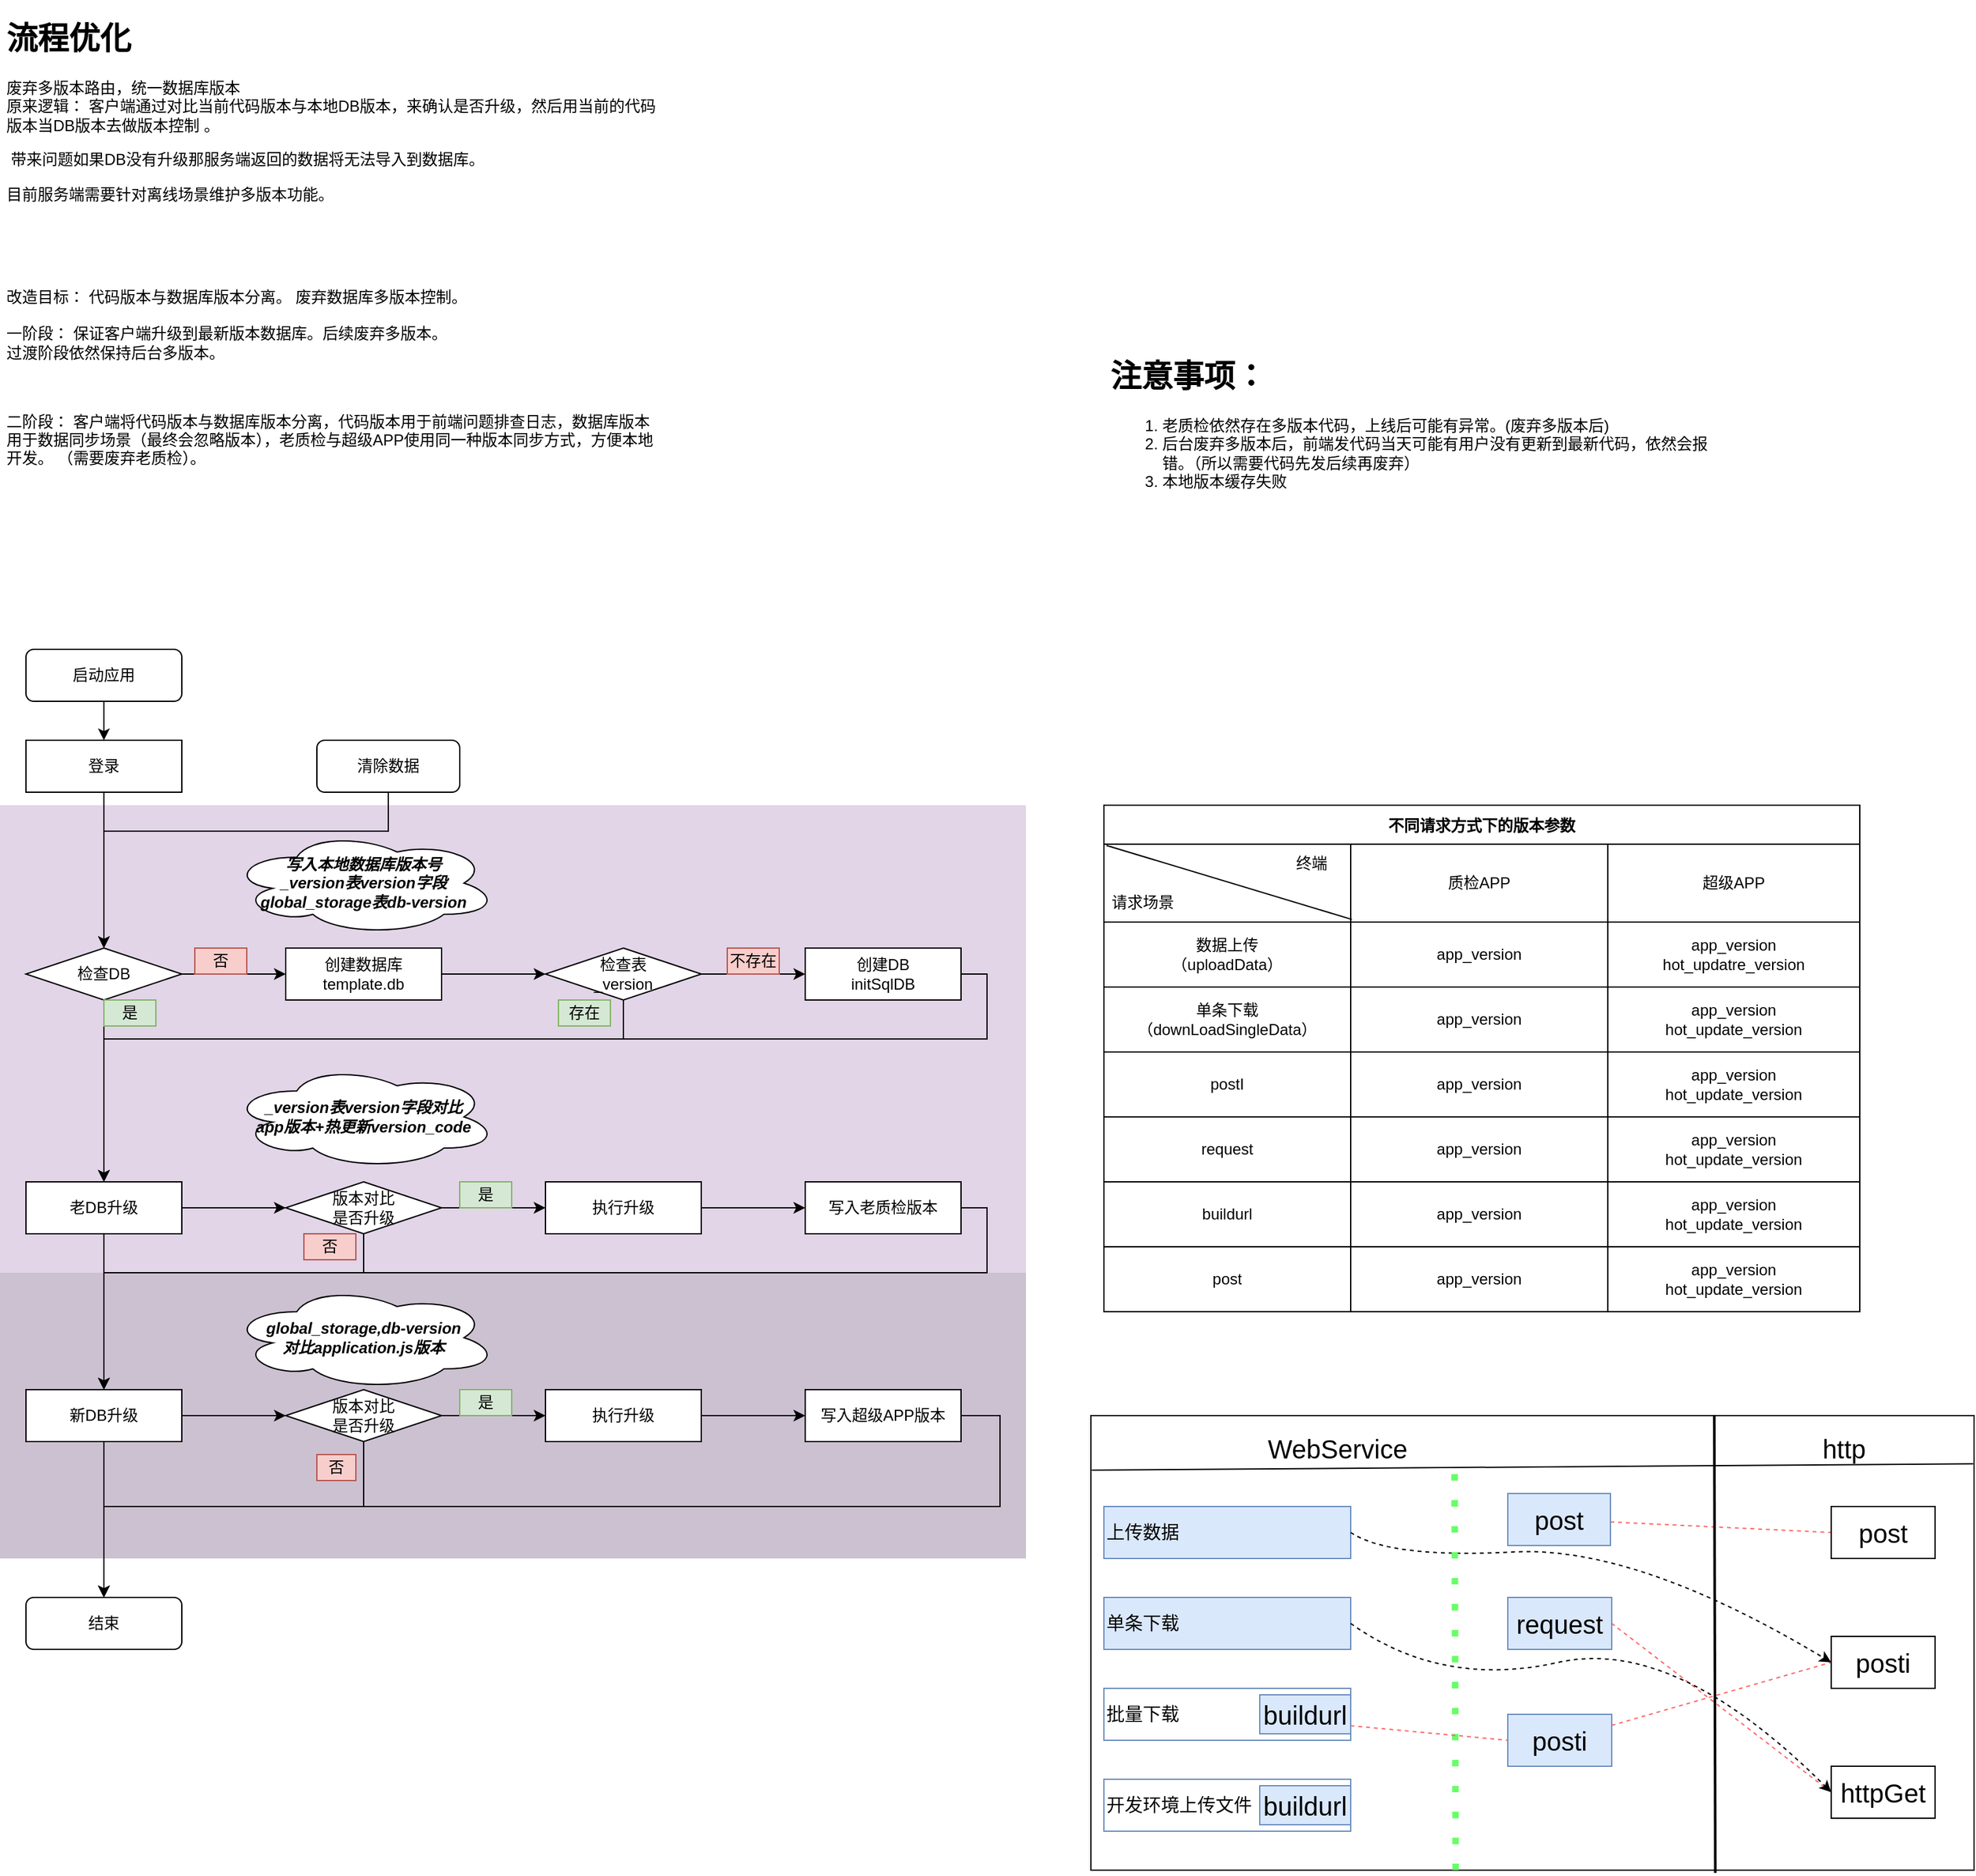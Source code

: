<mxfile version="15.8.3" type="github">
  <diagram id="UNxXxtYj0WsU9yzxmoFA" name="Page-1">
    <mxGraphModel dx="786" dy="1585" grid="1" gridSize="10" guides="1" tooltips="1" connect="1" arrows="1" fold="1" page="1" pageScale="1" pageWidth="827" pageHeight="1169" math="0" shadow="0">
      <root>
        <mxCell id="0" />
        <mxCell id="1" parent="0" />
        <mxCell id="R9xI7Zl-RxibI9JGirXU-83" value="批量下载" style="rounded=0;whiteSpace=wrap;html=1;labelBackgroundColor=none;fontSize=14;fillColor=none;strokeColor=#6c8ebf;align=left;" parent="1" vertex="1">
          <mxGeometry x="930" y="810" width="190" height="40" as="geometry" />
        </mxCell>
        <mxCell id="R9xI7Zl-RxibI9JGirXU-86" value="开发环境上传文件" style="rounded=0;whiteSpace=wrap;html=1;labelBackgroundColor=none;fontSize=14;fillColor=none;strokeColor=#6c8ebf;align=left;" parent="1" vertex="1">
          <mxGeometry x="930" y="880" width="190" height="40" as="geometry" />
        </mxCell>
        <mxCell id="R9xI7Zl-RxibI9JGirXU-73" value="" style="rounded=0;whiteSpace=wrap;html=1;labelBackgroundColor=none;fontSize=20;fontColor=#000000;fillColor=none;" parent="1" vertex="1">
          <mxGeometry x="920" y="600" width="680" height="350" as="geometry" />
        </mxCell>
        <mxCell id="PTkdsfFuJUA48d0vlGd0-5" value="" style="rounded=0;whiteSpace=wrap;html=1;fillColor=#CCC1D1;strokeColor=none;" parent="1" vertex="1">
          <mxGeometry x="80" y="130" width="790" height="580" as="geometry" />
        </mxCell>
        <mxCell id="PTkdsfFuJUA48d0vlGd0-4" value="" style="rounded=0;whiteSpace=wrap;html=1;fillColor=#e1d5e7;strokeColor=none;" parent="1" vertex="1">
          <mxGeometry x="80" y="130" width="790" height="360" as="geometry" />
        </mxCell>
        <mxCell id="O5nCJOj1cgYyCABjcvX4-1" value="&lt;h1&gt;注意事项：&lt;/h1&gt;&lt;p&gt;&lt;/p&gt;&lt;ol&gt;&lt;li&gt;老质检依然存在多版本代码，上线后可能有异常。(废弃多版本后)&lt;/li&gt;&lt;li&gt;后台废弃多版本后，前端发代码当天可能有用户没有更新到最新代码，依然会报错。（所以需要代码先发后续再废弃）&lt;/li&gt;&lt;li&gt;本地版本缓存失败&lt;/li&gt;&lt;/ol&gt;&lt;p&gt;&lt;/p&gt;" style="text;html=1;strokeColor=none;fillColor=none;spacing=5;spacingTop=-20;whiteSpace=wrap;overflow=hidden;rounded=0;" parent="1" vertex="1">
          <mxGeometry x="930" y="-220" width="470" height="130" as="geometry" />
        </mxCell>
        <mxCell id="O5nCJOj1cgYyCABjcvX4-4" value="&lt;h1&gt;流程优化&lt;/h1&gt;&lt;p&gt;废弃多版本路由，统一数据库版本&lt;br&gt;原来逻辑： 客户端通过对比当前代码版本与本地DB版本，来确认是否升级，然后用当前的代码版本当DB版本去做版本控制 。&lt;/p&gt;&lt;p&gt;&lt;span&gt;&amp;nbsp;带来问题如果DB没有升级那服务端返回的数据将无法导入到数据库。&lt;/span&gt;&lt;/p&gt;&lt;p&gt;目前服务端需要针对离线场景维护多版本功能。&lt;/p&gt;&lt;p&gt;&lt;br&gt;&lt;/p&gt;&lt;p&gt;&lt;br&gt;&lt;/p&gt;&lt;p&gt;改造目标： 代码版本与数据库版本分离。 废弃数据库多版本控制。&lt;br&gt;&lt;br&gt;一阶段： 保证客户端升级到最新版本数据库。后续废弃多版本。&lt;br&gt;过渡阶段依然保持后台多版本。&lt;/p&gt;&lt;p&gt;&lt;br&gt;&lt;/p&gt;&lt;p&gt;二阶段： 客户端将代码版本与数据库版本分离，代码版本用于前端问题排查日志，数据库版本用于数据同步场景（最终会忽略版本），老质检与超级APP使用同一种版本同步方式，方便本地开发。 （需要废弃老质检）。&lt;/p&gt;" style="text;html=1;strokeColor=none;fillColor=none;spacing=5;spacingTop=-20;whiteSpace=wrap;overflow=hidden;rounded=0;" parent="1" vertex="1">
          <mxGeometry x="80" y="-480" width="510" height="390" as="geometry" />
        </mxCell>
        <mxCell id="R9xI7Zl-RxibI9JGirXU-6" style="edgeStyle=orthogonalEdgeStyle;rounded=0;orthogonalLoop=1;jettySize=auto;html=1;" parent="1" source="R9xI7Zl-RxibI9JGirXU-4" edge="1">
          <mxGeometry relative="1" as="geometry">
            <mxPoint x="160" y="240" as="targetPoint" />
            <Array as="points">
              <mxPoint x="379" y="150" />
              <mxPoint x="160" y="150" />
            </Array>
          </mxGeometry>
        </mxCell>
        <mxCell id="R9xI7Zl-RxibI9JGirXU-4" value="清除数据" style="rounded=1;whiteSpace=wrap;html=1;" parent="1" vertex="1">
          <mxGeometry x="324" y="80" width="110" height="40" as="geometry" />
        </mxCell>
        <mxCell id="4kRyxC5ff8gaBBJxYLAR-50" value="结束" style="rounded=1;whiteSpace=wrap;html=1;align=center;" parent="1" vertex="1">
          <mxGeometry x="100" y="740" width="120" height="40" as="geometry" />
        </mxCell>
        <mxCell id="4kRyxC5ff8gaBBJxYLAR-4" value="&lt;font style=&quot;vertical-align: inherit&quot;&gt;&lt;font style=&quot;vertical-align: inherit&quot;&gt;启动应用&lt;/font&gt;&lt;/font&gt;" style="rounded=1;whiteSpace=wrap;html=1;" parent="1" vertex="1">
          <mxGeometry x="100" y="10" width="120" height="40" as="geometry" />
        </mxCell>
        <mxCell id="4kRyxC5ff8gaBBJxYLAR-5" value="&lt;font style=&quot;vertical-align: inherit&quot;&gt;&lt;font style=&quot;vertical-align: inherit&quot;&gt;登录&lt;/font&gt;&lt;/font&gt;" style="rounded=0;whiteSpace=wrap;html=1;" parent="1" vertex="1">
          <mxGeometry x="100" y="80" width="120" height="40" as="geometry" />
        </mxCell>
        <mxCell id="4kRyxC5ff8gaBBJxYLAR-8" style="edgeStyle=orthogonalEdgeStyle;rounded=0;orthogonalLoop=1;jettySize=auto;html=1;exitX=0.5;exitY=1;exitDx=0;exitDy=0;entryX=0.5;entryY=0;entryDx=0;entryDy=0;" parent="1" source="4kRyxC5ff8gaBBJxYLAR-4" target="4kRyxC5ff8gaBBJxYLAR-5" edge="1">
          <mxGeometry x="150" y="110" as="geometry" />
        </mxCell>
        <mxCell id="4kRyxC5ff8gaBBJxYLAR-6" value="&lt;font style=&quot;vertical-align: inherit&quot;&gt;&lt;font style=&quot;vertical-align: inherit&quot;&gt;检查DB&lt;/font&gt;&lt;/font&gt;" style="rhombus;whiteSpace=wrap;html=1;rounded=0;" parent="1" vertex="1">
          <mxGeometry x="100" y="240" width="120" height="40" as="geometry" />
        </mxCell>
        <mxCell id="4kRyxC5ff8gaBBJxYLAR-7" value="" style="edgeStyle=orthogonalEdgeStyle;rounded=0;orthogonalLoop=1;jettySize=auto;html=1;entryX=0.5;entryY=0;entryDx=0;entryDy=0;" parent="1" source="4kRyxC5ff8gaBBJxYLAR-5" target="4kRyxC5ff8gaBBJxYLAR-6" edge="1">
          <mxGeometry x="150" y="110" as="geometry">
            <mxPoint x="160" y="220" as="targetPoint" />
            <Array as="points">
              <mxPoint x="160" y="190" />
              <mxPoint x="160" y="190" />
            </Array>
          </mxGeometry>
        </mxCell>
        <mxCell id="4kRyxC5ff8gaBBJxYLAR-9" value="&lt;font style=&quot;vertical-align: inherit&quot;&gt;&lt;font style=&quot;vertical-align: inherit&quot;&gt;老DB升级&lt;/font&gt;&lt;/font&gt;" style="whiteSpace=wrap;html=1;rounded=0;" parent="1" vertex="1">
          <mxGeometry x="100" y="420" width="120" height="40" as="geometry" />
        </mxCell>
        <mxCell id="4kRyxC5ff8gaBBJxYLAR-10" value="" style="edgeStyle=orthogonalEdgeStyle;rounded=0;orthogonalLoop=1;jettySize=auto;html=1;" parent="1" source="4kRyxC5ff8gaBBJxYLAR-6" target="4kRyxC5ff8gaBBJxYLAR-9" edge="1">
          <mxGeometry x="150" y="110" as="geometry" />
        </mxCell>
        <mxCell id="R9xI7Zl-RxibI9JGirXU-7" style="edgeStyle=orthogonalEdgeStyle;rounded=0;orthogonalLoop=1;jettySize=auto;html=1;entryX=0.5;entryY=0;entryDx=0;entryDy=0;" parent="1" source="4kRyxC5ff8gaBBJxYLAR-11" target="4kRyxC5ff8gaBBJxYLAR-50" edge="1">
          <mxGeometry relative="1" as="geometry" />
        </mxCell>
        <mxCell id="4kRyxC5ff8gaBBJxYLAR-11" value="&lt;font style=&quot;vertical-align: inherit&quot;&gt;&lt;font style=&quot;vertical-align: inherit&quot;&gt;新DB升级&lt;/font&gt;&lt;/font&gt;" style="whiteSpace=wrap;html=1;rounded=0;" parent="1" vertex="1">
          <mxGeometry x="100" y="580" width="120" height="40" as="geometry" />
        </mxCell>
        <mxCell id="4kRyxC5ff8gaBBJxYLAR-12" value="" style="edgeStyle=orthogonalEdgeStyle;rounded=0;orthogonalLoop=1;jettySize=auto;html=1;" parent="1" source="4kRyxC5ff8gaBBJxYLAR-9" target="4kRyxC5ff8gaBBJxYLAR-11" edge="1">
          <mxGeometry x="150" y="110" as="geometry" />
        </mxCell>
        <mxCell id="4kRyxC5ff8gaBBJxYLAR-15" value="&lt;font style=&quot;vertical-align: inherit&quot;&gt;&lt;font style=&quot;vertical-align: inherit&quot;&gt;&lt;font style=&quot;vertical-align: inherit&quot;&gt;&lt;font style=&quot;vertical-align: inherit&quot;&gt;&lt;font style=&quot;vertical-align: inherit&quot;&gt;&lt;font style=&quot;vertical-align: inherit&quot;&gt;&lt;font style=&quot;vertical-align: inherit&quot;&gt;&lt;font style=&quot;vertical-align: inherit&quot;&gt;创建数据库&lt;/font&gt;&lt;/font&gt;&lt;/font&gt;&lt;/font&gt;&lt;/font&gt;&lt;/font&gt;&lt;br&gt;&lt;font style=&quot;vertical-align: inherit&quot;&gt;&lt;font style=&quot;vertical-align: inherit&quot;&gt;&lt;font style=&quot;vertical-align: inherit&quot;&gt;&lt;font style=&quot;vertical-align: inherit&quot;&gt;&lt;font style=&quot;vertical-align: inherit&quot;&gt;&lt;font style=&quot;vertical-align: inherit&quot;&gt;template.db&lt;/font&gt;&lt;/font&gt;&lt;/font&gt;&lt;/font&gt;&lt;/font&gt;&lt;/font&gt;&lt;br&gt;&lt;/font&gt;&lt;/font&gt;" style="whiteSpace=wrap;html=1;rounded=0;" parent="1" vertex="1">
          <mxGeometry x="300" y="240" width="120" height="40" as="geometry" />
        </mxCell>
        <mxCell id="4kRyxC5ff8gaBBJxYLAR-16" value="" style="edgeStyle=orthogonalEdgeStyle;rounded=0;orthogonalLoop=1;jettySize=auto;html=1;" parent="1" source="4kRyxC5ff8gaBBJxYLAR-6" target="4kRyxC5ff8gaBBJxYLAR-15" edge="1">
          <mxGeometry x="150" y="110" as="geometry" />
        </mxCell>
        <mxCell id="4kRyxC5ff8gaBBJxYLAR-45" style="edgeStyle=orthogonalEdgeStyle;rounded=0;orthogonalLoop=1;jettySize=auto;html=1;exitX=0.5;exitY=1;exitDx=0;exitDy=0;entryX=0.5;entryY=0;entryDx=0;entryDy=0;" parent="1" source="4kRyxC5ff8gaBBJxYLAR-17" target="4kRyxC5ff8gaBBJxYLAR-9" edge="1">
          <mxGeometry x="150" y="110" as="geometry">
            <mxPoint x="210" y="370" as="targetPoint" />
            <Array as="points">
              <mxPoint x="560" y="310" />
              <mxPoint x="160" y="310" />
            </Array>
          </mxGeometry>
        </mxCell>
        <mxCell id="4kRyxC5ff8gaBBJxYLAR-17" value="&lt;font style=&quot;vertical-align: inherit&quot;&gt;&lt;font style=&quot;vertical-align: inherit&quot;&gt;检查表&lt;br&gt;_version&lt;br&gt;&lt;/font&gt;&lt;/font&gt;" style="rhombus;whiteSpace=wrap;html=1;rounded=0;" parent="1" vertex="1">
          <mxGeometry x="500" y="240" width="120" height="40" as="geometry" />
        </mxCell>
        <mxCell id="4kRyxC5ff8gaBBJxYLAR-18" value="" style="edgeStyle=orthogonalEdgeStyle;rounded=0;orthogonalLoop=1;jettySize=auto;html=1;" parent="1" source="4kRyxC5ff8gaBBJxYLAR-15" target="4kRyxC5ff8gaBBJxYLAR-17" edge="1">
          <mxGeometry x="150" y="110" as="geometry" />
        </mxCell>
        <mxCell id="4kRyxC5ff8gaBBJxYLAR-46" style="edgeStyle=orthogonalEdgeStyle;rounded=0;orthogonalLoop=1;jettySize=auto;html=1;exitX=1;exitY=0.5;exitDx=0;exitDy=0;entryX=0.5;entryY=0;entryDx=0;entryDy=0;" parent="1" source="4kRyxC5ff8gaBBJxYLAR-19" target="4kRyxC5ff8gaBBJxYLAR-9" edge="1">
          <mxGeometry x="150" y="110" as="geometry">
            <mxPoint x="160" y="320" as="targetPoint" />
            <Array as="points">
              <mxPoint x="840" y="260" />
              <mxPoint x="840" y="310" />
              <mxPoint x="160" y="310" />
            </Array>
          </mxGeometry>
        </mxCell>
        <mxCell id="4kRyxC5ff8gaBBJxYLAR-19" value="&lt;font style=&quot;vertical-align: inherit&quot;&gt;&lt;font style=&quot;vertical-align: inherit&quot;&gt;&lt;font style=&quot;vertical-align: inherit&quot;&gt;&lt;font style=&quot;vertical-align: inherit&quot;&gt;创建DB &lt;/font&gt;&lt;/font&gt;&lt;br&gt;&lt;font style=&quot;vertical-align: inherit&quot;&gt;&lt;font style=&quot;vertical-align: inherit&quot;&gt;initSqlDB&lt;/font&gt;&lt;/font&gt;&lt;br&gt;&lt;/font&gt;&lt;/font&gt;" style="whiteSpace=wrap;html=1;rounded=0;" parent="1" vertex="1">
          <mxGeometry x="700" y="240" width="120" height="40" as="geometry" />
        </mxCell>
        <mxCell id="4kRyxC5ff8gaBBJxYLAR-20" value="" style="edgeStyle=orthogonalEdgeStyle;rounded=0;orthogonalLoop=1;jettySize=auto;html=1;" parent="1" source="4kRyxC5ff8gaBBJxYLAR-17" target="4kRyxC5ff8gaBBJxYLAR-19" edge="1">
          <mxGeometry x="150" y="110" as="geometry" />
        </mxCell>
        <mxCell id="4kRyxC5ff8gaBBJxYLAR-43" style="edgeStyle=orthogonalEdgeStyle;rounded=0;orthogonalLoop=1;jettySize=auto;html=1;exitX=0.5;exitY=1;exitDx=0;exitDy=0;entryX=0.5;entryY=0;entryDx=0;entryDy=0;" parent="1" source="4kRyxC5ff8gaBBJxYLAR-22" target="4kRyxC5ff8gaBBJxYLAR-11" edge="1">
          <mxGeometry x="150" y="110" as="geometry">
            <mxPoint x="160" y="500" as="targetPoint" />
            <Array as="points">
              <mxPoint x="360" y="490" />
              <mxPoint x="160" y="490" />
            </Array>
          </mxGeometry>
        </mxCell>
        <mxCell id="4kRyxC5ff8gaBBJxYLAR-22" value="&lt;font style=&quot;vertical-align: inherit&quot;&gt;&lt;font style=&quot;vertical-align: inherit&quot;&gt;版本对比&lt;br&gt;是否升级&lt;br&gt;&lt;/font&gt;&lt;/font&gt;" style="rhombus;whiteSpace=wrap;html=1;rounded=0;" parent="1" vertex="1">
          <mxGeometry x="300" y="420" width="120" height="40" as="geometry" />
        </mxCell>
        <mxCell id="4kRyxC5ff8gaBBJxYLAR-23" value="" style="edgeStyle=orthogonalEdgeStyle;rounded=0;orthogonalLoop=1;jettySize=auto;html=1;" parent="1" source="4kRyxC5ff8gaBBJxYLAR-9" target="4kRyxC5ff8gaBBJxYLAR-22" edge="1">
          <mxGeometry x="150" y="110" as="geometry" />
        </mxCell>
        <mxCell id="R9xI7Zl-RxibI9JGirXU-10" style="edgeStyle=orthogonalEdgeStyle;rounded=0;orthogonalLoop=1;jettySize=auto;html=1;entryX=0.5;entryY=0;entryDx=0;entryDy=0;" parent="1" source="4kRyxC5ff8gaBBJxYLAR-24" target="4kRyxC5ff8gaBBJxYLAR-50" edge="1">
          <mxGeometry relative="1" as="geometry">
            <mxPoint x="160" y="730" as="targetPoint" />
            <Array as="points">
              <mxPoint x="360" y="670" />
              <mxPoint x="160" y="670" />
            </Array>
          </mxGeometry>
        </mxCell>
        <mxCell id="4kRyxC5ff8gaBBJxYLAR-24" value="&lt;font style=&quot;vertical-align: inherit&quot;&gt;&lt;font style=&quot;vertical-align: inherit&quot;&gt;版本对比&lt;br&gt;是否升级&lt;br&gt;&lt;/font&gt;&lt;/font&gt;" style="rhombus;whiteSpace=wrap;html=1;rounded=0;" parent="1" vertex="1">
          <mxGeometry x="300" y="580" width="120" height="40" as="geometry" />
        </mxCell>
        <mxCell id="4kRyxC5ff8gaBBJxYLAR-25" style="edgeStyle=orthogonalEdgeStyle;rounded=0;orthogonalLoop=1;jettySize=auto;html=1;exitX=1;exitY=0.5;exitDx=0;exitDy=0;entryX=0;entryY=0.5;entryDx=0;entryDy=0;" parent="1" source="4kRyxC5ff8gaBBJxYLAR-11" target="4kRyxC5ff8gaBBJxYLAR-24" edge="1">
          <mxGeometry x="150" y="110" as="geometry" />
        </mxCell>
        <mxCell id="4kRyxC5ff8gaBBJxYLAR-26" value="&lt;font style=&quot;vertical-align: inherit&quot;&gt;&lt;font style=&quot;vertical-align: inherit&quot;&gt;否&lt;/font&gt;&lt;/font&gt;" style="text;html=1;strokeColor=#b85450;fillColor=#f8cecc;align=center;verticalAlign=middle;whiteSpace=wrap;rounded=0;" parent="1" vertex="1">
          <mxGeometry x="230" y="240" width="40" height="20" as="geometry" />
        </mxCell>
        <mxCell id="4kRyxC5ff8gaBBJxYLAR-27" value="&lt;font style=&quot;vertical-align: inherit&quot;&gt;&lt;font style=&quot;vertical-align: inherit&quot;&gt;是&lt;/font&gt;&lt;/font&gt;" style="text;html=1;strokeColor=#82b366;fillColor=#d5e8d4;align=center;verticalAlign=middle;whiteSpace=wrap;rounded=0;" parent="1" vertex="1">
          <mxGeometry x="160" y="280" width="40" height="20" as="geometry" />
        </mxCell>
        <mxCell id="4kRyxC5ff8gaBBJxYLAR-29" value="&lt;font style=&quot;vertical-align: inherit&quot;&gt;&lt;font style=&quot;vertical-align: inherit&quot;&gt;写入本地数据库版本号&lt;br&gt;_version表version字段&lt;br&gt;global_storage表db-version&lt;br&gt;&lt;/font&gt;&lt;/font&gt;" style="ellipse;shape=cloud;whiteSpace=wrap;html=1;align=center;fontStyle=3" parent="1" vertex="1">
          <mxGeometry x="257" y="150" width="206" height="80" as="geometry" />
        </mxCell>
        <mxCell id="4kRyxC5ff8gaBBJxYLAR-31" value="&lt;font style=&quot;vertical-align: inherit&quot;&gt;&lt;font style=&quot;vertical-align: inherit&quot;&gt;_version表version字段对比&lt;br&gt;app版本+热更新version_code&lt;br&gt;&lt;/font&gt;&lt;/font&gt;" style="ellipse;shape=cloud;whiteSpace=wrap;html=1;align=center;fontStyle=3" parent="1" vertex="1">
          <mxGeometry x="257" y="330" width="206" height="80" as="geometry" />
        </mxCell>
        <mxCell id="4kRyxC5ff8gaBBJxYLAR-32" value="&lt;font style=&quot;vertical-align: inherit&quot;&gt;&lt;font style=&quot;vertical-align: inherit&quot;&gt;global_storage,db-version&lt;br&gt;对比application.js版本&lt;br&gt;&lt;/font&gt;&lt;/font&gt;" style="ellipse;shape=cloud;whiteSpace=wrap;html=1;align=center;fontStyle=3" parent="1" vertex="1">
          <mxGeometry x="257" y="500" width="206" height="80" as="geometry" />
        </mxCell>
        <mxCell id="4kRyxC5ff8gaBBJxYLAR-35" value="执行升级" style="whiteSpace=wrap;html=1;rounded=0;" parent="1" vertex="1">
          <mxGeometry x="500" y="420" width="120" height="40" as="geometry" />
        </mxCell>
        <mxCell id="4kRyxC5ff8gaBBJxYLAR-36" value="" style="edgeStyle=orthogonalEdgeStyle;rounded=0;orthogonalLoop=1;jettySize=auto;html=1;" parent="1" source="4kRyxC5ff8gaBBJxYLAR-22" target="4kRyxC5ff8gaBBJxYLAR-35" edge="1">
          <mxGeometry x="150" y="110" as="geometry" />
        </mxCell>
        <mxCell id="4kRyxC5ff8gaBBJxYLAR-44" style="edgeStyle=orthogonalEdgeStyle;rounded=0;orthogonalLoop=1;jettySize=auto;html=1;exitX=1;exitY=0.5;exitDx=0;exitDy=0;" parent="1" source="4kRyxC5ff8gaBBJxYLAR-37" edge="1">
          <mxGeometry x="150" y="110" as="geometry">
            <mxPoint x="160" y="580" as="targetPoint" />
            <Array as="points">
              <mxPoint x="840" y="440" />
              <mxPoint x="840" y="490" />
              <mxPoint x="160" y="490" />
            </Array>
          </mxGeometry>
        </mxCell>
        <mxCell id="4kRyxC5ff8gaBBJxYLAR-37" value="写入老质检版本" style="whiteSpace=wrap;html=1;rounded=0;" parent="1" vertex="1">
          <mxGeometry x="700" y="420" width="120" height="40" as="geometry" />
        </mxCell>
        <mxCell id="4kRyxC5ff8gaBBJxYLAR-38" value="" style="edgeStyle=orthogonalEdgeStyle;rounded=0;orthogonalLoop=1;jettySize=auto;html=1;" parent="1" source="4kRyxC5ff8gaBBJxYLAR-35" target="4kRyxC5ff8gaBBJxYLAR-37" edge="1">
          <mxGeometry x="150" y="110" as="geometry" />
        </mxCell>
        <mxCell id="4kRyxC5ff8gaBBJxYLAR-39" value="执行升级" style="whiteSpace=wrap;html=1;rounded=0;" parent="1" vertex="1">
          <mxGeometry x="500" y="580" width="120" height="40" as="geometry" />
        </mxCell>
        <mxCell id="4kRyxC5ff8gaBBJxYLAR-40" value="" style="edgeStyle=orthogonalEdgeStyle;rounded=0;orthogonalLoop=1;jettySize=auto;html=1;" parent="1" source="4kRyxC5ff8gaBBJxYLAR-24" target="4kRyxC5ff8gaBBJxYLAR-39" edge="1">
          <mxGeometry x="150" y="110" as="geometry" />
        </mxCell>
        <mxCell id="R9xI7Zl-RxibI9JGirXU-9" style="edgeStyle=orthogonalEdgeStyle;rounded=0;orthogonalLoop=1;jettySize=auto;html=1;" parent="1" source="4kRyxC5ff8gaBBJxYLAR-41" edge="1">
          <mxGeometry relative="1" as="geometry">
            <mxPoint x="160" y="740" as="targetPoint" />
            <Array as="points">
              <mxPoint x="850" y="600" />
              <mxPoint x="850" y="670" />
              <mxPoint x="160" y="670" />
            </Array>
          </mxGeometry>
        </mxCell>
        <mxCell id="4kRyxC5ff8gaBBJxYLAR-41" value="写入超级APP版本" style="whiteSpace=wrap;html=1;rounded=0;" parent="1" vertex="1">
          <mxGeometry x="700" y="580" width="120" height="40" as="geometry" />
        </mxCell>
        <mxCell id="4kRyxC5ff8gaBBJxYLAR-42" value="" style="edgeStyle=orthogonalEdgeStyle;rounded=0;orthogonalLoop=1;jettySize=auto;html=1;" parent="1" source="4kRyxC5ff8gaBBJxYLAR-39" target="4kRyxC5ff8gaBBJxYLAR-41" edge="1">
          <mxGeometry x="150" y="110" as="geometry" />
        </mxCell>
        <mxCell id="4kRyxC5ff8gaBBJxYLAR-48" value="&lt;font style=&quot;vertical-align: inherit&quot;&gt;&lt;font style=&quot;vertical-align: inherit&quot;&gt;不存在&lt;/font&gt;&lt;/font&gt;" style="text;html=1;strokeColor=#b85450;fillColor=#f8cecc;align=center;verticalAlign=middle;whiteSpace=wrap;rounded=0;" parent="1" vertex="1">
          <mxGeometry x="640" y="240" width="40" height="20" as="geometry" />
        </mxCell>
        <mxCell id="4kRyxC5ff8gaBBJxYLAR-49" value="&lt;font style=&quot;vertical-align: inherit&quot;&gt;&lt;font style=&quot;vertical-align: inherit&quot;&gt;否&lt;/font&gt;&lt;/font&gt;" style="text;html=1;strokeColor=#b85450;fillColor=#f8cecc;align=center;verticalAlign=middle;whiteSpace=wrap;rounded=0;" parent="1" vertex="1">
          <mxGeometry x="314" y="460" width="40" height="20" as="geometry" />
        </mxCell>
        <mxCell id="4kRyxC5ff8gaBBJxYLAR-62" value="&lt;font style=&quot;vertical-align: inherit&quot;&gt;&lt;font style=&quot;vertical-align: inherit&quot;&gt;是&lt;/font&gt;&lt;/font&gt;" style="text;html=1;strokeColor=#82b366;fillColor=#d5e8d4;align=center;verticalAlign=middle;whiteSpace=wrap;rounded=0;" parent="1" vertex="1">
          <mxGeometry x="434" y="420" width="40" height="20" as="geometry" />
        </mxCell>
        <mxCell id="4kRyxC5ff8gaBBJxYLAR-63" value="&lt;font style=&quot;vertical-align: inherit&quot;&gt;&lt;font style=&quot;vertical-align: inherit&quot;&gt;是&lt;/font&gt;&lt;/font&gt;" style="text;html=1;strokeColor=#82b366;fillColor=#d5e8d4;align=center;verticalAlign=middle;whiteSpace=wrap;rounded=0;" parent="1" vertex="1">
          <mxGeometry x="434" y="580" width="40" height="20" as="geometry" />
        </mxCell>
        <mxCell id="4kRyxC5ff8gaBBJxYLAR-64" value="&lt;font style=&quot;vertical-align: inherit&quot;&gt;&lt;font style=&quot;vertical-align: inherit&quot;&gt;否&lt;/font&gt;&lt;/font&gt;" style="text;html=1;strokeColor=#b85450;fillColor=#f8cecc;align=center;verticalAlign=middle;whiteSpace=wrap;rounded=0;" parent="1" vertex="1">
          <mxGeometry x="324" y="630" width="30" height="20" as="geometry" />
        </mxCell>
        <mxCell id="4kRyxC5ff8gaBBJxYLAR-66" value="&lt;font style=&quot;vertical-align: inherit&quot;&gt;&lt;font style=&quot;vertical-align: inherit&quot;&gt;存在&lt;/font&gt;&lt;/font&gt;" style="text;html=1;strokeColor=#82b366;fillColor=#d5e8d4;align=center;verticalAlign=middle;whiteSpace=wrap;rounded=0;" parent="1" vertex="1">
          <mxGeometry x="510" y="280" width="40" height="20" as="geometry" />
        </mxCell>
        <mxCell id="R9xI7Zl-RxibI9JGirXU-11" value="不同请求方式下的版本参数" style="shape=table;startSize=30;container=1;collapsible=0;childLayout=tableLayout;fontStyle=1;align=center;pointerEvents=1;" parent="1" vertex="1">
          <mxGeometry x="930" y="130" width="582" height="390" as="geometry" />
        </mxCell>
        <mxCell id="R9xI7Zl-RxibI9JGirXU-36" style="shape=partialRectangle;html=1;whiteSpace=wrap;collapsible=0;dropTarget=0;pointerEvents=0;fillColor=none;top=0;left=0;bottom=0;right=0;points=[[0,0.5],[1,0.5]];portConstraint=eastwest;" parent="R9xI7Zl-RxibI9JGirXU-11" vertex="1">
          <mxGeometry y="30" width="582" height="60" as="geometry" />
        </mxCell>
        <mxCell id="R9xI7Zl-RxibI9JGirXU-37" style="shape=partialRectangle;html=1;whiteSpace=wrap;connectable=0;fillColor=none;top=0;left=0;bottom=0;right=0;overflow=hidden;pointerEvents=1;" parent="R9xI7Zl-RxibI9JGirXU-36" vertex="1">
          <mxGeometry width="190" height="60" as="geometry">
            <mxRectangle width="190" height="60" as="alternateBounds" />
          </mxGeometry>
        </mxCell>
        <mxCell id="R9xI7Zl-RxibI9JGirXU-38" value="质检APP" style="shape=partialRectangle;html=1;whiteSpace=wrap;connectable=0;fillColor=none;top=0;left=0;bottom=0;right=0;overflow=hidden;pointerEvents=1;" parent="R9xI7Zl-RxibI9JGirXU-36" vertex="1">
          <mxGeometry x="190" width="198" height="60" as="geometry">
            <mxRectangle width="198" height="60" as="alternateBounds" />
          </mxGeometry>
        </mxCell>
        <mxCell id="R9xI7Zl-RxibI9JGirXU-39" value="超级APP" style="shape=partialRectangle;html=1;whiteSpace=wrap;connectable=0;fillColor=none;top=0;left=0;bottom=0;right=0;overflow=hidden;pointerEvents=1;" parent="R9xI7Zl-RxibI9JGirXU-36" vertex="1">
          <mxGeometry x="388" width="194" height="60" as="geometry">
            <mxRectangle width="194" height="60" as="alternateBounds" />
          </mxGeometry>
        </mxCell>
        <mxCell id="R9xI7Zl-RxibI9JGirXU-30" style="shape=partialRectangle;html=1;whiteSpace=wrap;collapsible=0;dropTarget=0;pointerEvents=0;fillColor=none;top=0;left=0;bottom=0;right=0;points=[[0,0.5],[1,0.5]];portConstraint=eastwest;" parent="R9xI7Zl-RxibI9JGirXU-11" vertex="1">
          <mxGeometry y="90" width="582" height="50" as="geometry" />
        </mxCell>
        <mxCell id="R9xI7Zl-RxibI9JGirXU-31" value="数据上传&lt;br&gt;（uploadData）" style="shape=partialRectangle;html=1;whiteSpace=wrap;connectable=0;fillColor=none;top=0;left=0;bottom=0;right=0;overflow=hidden;pointerEvents=1;" parent="R9xI7Zl-RxibI9JGirXU-30" vertex="1">
          <mxGeometry width="190" height="50" as="geometry">
            <mxRectangle width="190" height="50" as="alternateBounds" />
          </mxGeometry>
        </mxCell>
        <mxCell id="R9xI7Zl-RxibI9JGirXU-32" value="app_version" style="shape=partialRectangle;html=1;whiteSpace=wrap;connectable=0;fillColor=none;top=0;left=0;bottom=0;right=0;overflow=hidden;pointerEvents=1;" parent="R9xI7Zl-RxibI9JGirXU-30" vertex="1">
          <mxGeometry x="190" width="198" height="50" as="geometry">
            <mxRectangle width="198" height="50" as="alternateBounds" />
          </mxGeometry>
        </mxCell>
        <mxCell id="R9xI7Zl-RxibI9JGirXU-33" value="app_version&lt;br&gt;hot_updatre_version" style="shape=partialRectangle;html=1;whiteSpace=wrap;connectable=0;fillColor=none;top=0;left=0;bottom=0;right=0;overflow=hidden;pointerEvents=1;" parent="R9xI7Zl-RxibI9JGirXU-30" vertex="1">
          <mxGeometry x="388" width="194" height="50" as="geometry">
            <mxRectangle width="194" height="50" as="alternateBounds" />
          </mxGeometry>
        </mxCell>
        <mxCell id="R9xI7Zl-RxibI9JGirXU-12" value="" style="shape=partialRectangle;html=1;whiteSpace=wrap;collapsible=0;dropTarget=0;pointerEvents=0;fillColor=none;top=0;left=0;bottom=0;right=0;points=[[0,0.5],[1,0.5]];portConstraint=eastwest;" parent="R9xI7Zl-RxibI9JGirXU-11" vertex="1">
          <mxGeometry y="140" width="582" height="50" as="geometry" />
        </mxCell>
        <mxCell id="R9xI7Zl-RxibI9JGirXU-27" value="单条下载&lt;br&gt;（downLoadSingleData）" style="shape=partialRectangle;html=1;whiteSpace=wrap;connectable=0;fillColor=none;top=0;left=0;bottom=0;right=0;overflow=hidden;pointerEvents=1;" parent="R9xI7Zl-RxibI9JGirXU-12" vertex="1">
          <mxGeometry width="190" height="50" as="geometry">
            <mxRectangle width="190" height="50" as="alternateBounds" />
          </mxGeometry>
        </mxCell>
        <mxCell id="R9xI7Zl-RxibI9JGirXU-24" value="&lt;span&gt;app_version&lt;/span&gt;" style="shape=partialRectangle;html=1;whiteSpace=wrap;connectable=0;fillColor=none;top=0;left=0;bottom=0;right=0;overflow=hidden;pointerEvents=1;" parent="R9xI7Zl-RxibI9JGirXU-12" vertex="1">
          <mxGeometry x="190" width="198" height="50" as="geometry">
            <mxRectangle width="198" height="50" as="alternateBounds" />
          </mxGeometry>
        </mxCell>
        <mxCell id="R9xI7Zl-RxibI9JGirXU-13" value="&lt;span&gt;app_version&lt;/span&gt;&lt;br&gt;&lt;span&gt;hot_update_version&lt;/span&gt;" style="shape=partialRectangle;html=1;whiteSpace=wrap;connectable=0;fillColor=none;top=0;left=0;bottom=0;right=0;overflow=hidden;pointerEvents=1;" parent="R9xI7Zl-RxibI9JGirXU-12" vertex="1">
          <mxGeometry x="388" width="194" height="50" as="geometry">
            <mxRectangle width="194" height="50" as="alternateBounds" />
          </mxGeometry>
        </mxCell>
        <mxCell id="R9xI7Zl-RxibI9JGirXU-16" value="" style="shape=partialRectangle;html=1;whiteSpace=wrap;collapsible=0;dropTarget=0;pointerEvents=0;fillColor=none;top=0;left=0;bottom=0;right=0;points=[[0,0.5],[1,0.5]];portConstraint=eastwest;" parent="R9xI7Zl-RxibI9JGirXU-11" vertex="1">
          <mxGeometry y="190" width="582" height="50" as="geometry" />
        </mxCell>
        <mxCell id="R9xI7Zl-RxibI9JGirXU-28" value="postI" style="shape=partialRectangle;html=1;whiteSpace=wrap;connectable=0;fillColor=none;top=0;left=0;bottom=0;right=0;overflow=hidden;pointerEvents=1;" parent="R9xI7Zl-RxibI9JGirXU-16" vertex="1">
          <mxGeometry width="190" height="50" as="geometry">
            <mxRectangle width="190" height="50" as="alternateBounds" />
          </mxGeometry>
        </mxCell>
        <mxCell id="R9xI7Zl-RxibI9JGirXU-25" value="&lt;span&gt;app_version&lt;/span&gt;" style="shape=partialRectangle;html=1;whiteSpace=wrap;connectable=0;fillColor=none;top=0;left=0;bottom=0;right=0;overflow=hidden;pointerEvents=1;" parent="R9xI7Zl-RxibI9JGirXU-16" vertex="1">
          <mxGeometry x="190" width="198" height="50" as="geometry">
            <mxRectangle width="198" height="50" as="alternateBounds" />
          </mxGeometry>
        </mxCell>
        <mxCell id="R9xI7Zl-RxibI9JGirXU-17" value="app_version&lt;br&gt;hot_update_version" style="shape=partialRectangle;html=1;whiteSpace=wrap;connectable=0;fillColor=none;top=0;left=0;bottom=0;right=0;overflow=hidden;pointerEvents=1;" parent="R9xI7Zl-RxibI9JGirXU-16" vertex="1">
          <mxGeometry x="388" width="194" height="50" as="geometry">
            <mxRectangle width="194" height="50" as="alternateBounds" />
          </mxGeometry>
        </mxCell>
        <mxCell id="R9xI7Zl-RxibI9JGirXU-20" value="" style="shape=partialRectangle;html=1;whiteSpace=wrap;collapsible=0;dropTarget=0;pointerEvents=0;fillColor=none;top=0;left=0;bottom=0;right=0;points=[[0,0.5],[1,0.5]];portConstraint=eastwest;" parent="R9xI7Zl-RxibI9JGirXU-11" vertex="1">
          <mxGeometry y="240" width="582" height="50" as="geometry" />
        </mxCell>
        <mxCell id="R9xI7Zl-RxibI9JGirXU-29" value="request" style="shape=partialRectangle;html=1;whiteSpace=wrap;connectable=0;fillColor=none;top=0;left=0;bottom=0;right=0;overflow=hidden;pointerEvents=1;" parent="R9xI7Zl-RxibI9JGirXU-20" vertex="1">
          <mxGeometry width="190" height="50" as="geometry">
            <mxRectangle width="190" height="50" as="alternateBounds" />
          </mxGeometry>
        </mxCell>
        <mxCell id="R9xI7Zl-RxibI9JGirXU-26" value="&lt;span&gt;app_version&lt;/span&gt;" style="shape=partialRectangle;html=1;whiteSpace=wrap;connectable=0;fillColor=none;top=0;left=0;bottom=0;right=0;overflow=hidden;pointerEvents=1;" parent="R9xI7Zl-RxibI9JGirXU-20" vertex="1">
          <mxGeometry x="190" width="198" height="50" as="geometry">
            <mxRectangle width="198" height="50" as="alternateBounds" />
          </mxGeometry>
        </mxCell>
        <mxCell id="R9xI7Zl-RxibI9JGirXU-21" value="app_version&lt;br&gt;hot_update_version" style="shape=partialRectangle;html=1;whiteSpace=wrap;connectable=0;fillColor=none;top=0;left=0;bottom=0;right=0;overflow=hidden;pointerEvents=1;" parent="R9xI7Zl-RxibI9JGirXU-20" vertex="1">
          <mxGeometry x="388" width="194" height="50" as="geometry">
            <mxRectangle width="194" height="50" as="alternateBounds" />
          </mxGeometry>
        </mxCell>
        <mxCell id="R9xI7Zl-RxibI9JGirXU-49" style="shape=partialRectangle;html=1;whiteSpace=wrap;collapsible=0;dropTarget=0;pointerEvents=0;fillColor=none;top=0;left=0;bottom=0;right=0;points=[[0,0.5],[1,0.5]];portConstraint=eastwest;" parent="R9xI7Zl-RxibI9JGirXU-11" vertex="1">
          <mxGeometry y="290" width="582" height="50" as="geometry" />
        </mxCell>
        <mxCell id="R9xI7Zl-RxibI9JGirXU-50" value="buildurl" style="shape=partialRectangle;html=1;whiteSpace=wrap;connectable=0;fillColor=none;top=0;left=0;bottom=0;right=0;overflow=hidden;pointerEvents=1;" parent="R9xI7Zl-RxibI9JGirXU-49" vertex="1">
          <mxGeometry width="190" height="50" as="geometry">
            <mxRectangle width="190" height="50" as="alternateBounds" />
          </mxGeometry>
        </mxCell>
        <mxCell id="R9xI7Zl-RxibI9JGirXU-51" value="&lt;span&gt;app_version&lt;/span&gt;" style="shape=partialRectangle;html=1;whiteSpace=wrap;connectable=0;fillColor=none;top=0;left=0;bottom=0;right=0;overflow=hidden;pointerEvents=1;" parent="R9xI7Zl-RxibI9JGirXU-49" vertex="1">
          <mxGeometry x="190" width="198" height="50" as="geometry">
            <mxRectangle width="198" height="50" as="alternateBounds" />
          </mxGeometry>
        </mxCell>
        <mxCell id="R9xI7Zl-RxibI9JGirXU-52" value="app_version&lt;br&gt;hot_update_version" style="shape=partialRectangle;html=1;whiteSpace=wrap;connectable=0;fillColor=none;top=0;left=0;bottom=0;right=0;overflow=hidden;pointerEvents=1;" parent="R9xI7Zl-RxibI9JGirXU-49" vertex="1">
          <mxGeometry x="388" width="194" height="50" as="geometry">
            <mxRectangle width="194" height="50" as="alternateBounds" />
          </mxGeometry>
        </mxCell>
        <mxCell id="R9xI7Zl-RxibI9JGirXU-53" style="shape=partialRectangle;html=1;whiteSpace=wrap;collapsible=0;dropTarget=0;pointerEvents=0;fillColor=none;top=0;left=0;bottom=0;right=0;points=[[0,0.5],[1,0.5]];portConstraint=eastwest;" parent="R9xI7Zl-RxibI9JGirXU-11" vertex="1">
          <mxGeometry y="340" width="582" height="50" as="geometry" />
        </mxCell>
        <mxCell id="R9xI7Zl-RxibI9JGirXU-54" value="post" style="shape=partialRectangle;html=1;whiteSpace=wrap;connectable=0;fillColor=none;top=0;left=0;bottom=0;right=0;overflow=hidden;pointerEvents=1;" parent="R9xI7Zl-RxibI9JGirXU-53" vertex="1">
          <mxGeometry width="190" height="50" as="geometry">
            <mxRectangle width="190" height="50" as="alternateBounds" />
          </mxGeometry>
        </mxCell>
        <mxCell id="R9xI7Zl-RxibI9JGirXU-55" value="&lt;span&gt;app_version&lt;/span&gt;" style="shape=partialRectangle;html=1;whiteSpace=wrap;connectable=0;fillColor=none;top=0;left=0;bottom=0;right=0;overflow=hidden;pointerEvents=1;" parent="R9xI7Zl-RxibI9JGirXU-53" vertex="1">
          <mxGeometry x="190" width="198" height="50" as="geometry">
            <mxRectangle width="198" height="50" as="alternateBounds" />
          </mxGeometry>
        </mxCell>
        <mxCell id="R9xI7Zl-RxibI9JGirXU-56" value="app_version&lt;br&gt;hot_update_version" style="shape=partialRectangle;html=1;whiteSpace=wrap;connectable=0;fillColor=none;top=0;left=0;bottom=0;right=0;overflow=hidden;pointerEvents=1;" parent="R9xI7Zl-RxibI9JGirXU-53" vertex="1">
          <mxGeometry x="388" width="194" height="50" as="geometry">
            <mxRectangle width="194" height="50" as="alternateBounds" />
          </mxGeometry>
        </mxCell>
        <mxCell id="R9xI7Zl-RxibI9JGirXU-46" value="" style="endArrow=none;html=1;rounded=0;entryX=0.328;entryY=-0.041;entryDx=0;entryDy=0;entryPerimeter=0;endFill=0;" parent="R9xI7Zl-RxibI9JGirXU-11" target="R9xI7Zl-RxibI9JGirXU-30" edge="1">
          <mxGeometry width="50" height="50" relative="1" as="geometry">
            <mxPoint x="2" y="31" as="sourcePoint" />
            <mxPoint x="70" y="40" as="targetPoint" />
          </mxGeometry>
        </mxCell>
        <mxCell id="R9xI7Zl-RxibI9JGirXU-47" value="终端" style="text;html=1;strokeColor=none;fillColor=none;align=center;verticalAlign=middle;whiteSpace=wrap;rounded=0;" parent="1" vertex="1">
          <mxGeometry x="1060" y="160" width="60" height="30" as="geometry" />
        </mxCell>
        <mxCell id="R9xI7Zl-RxibI9JGirXU-48" value="请求场景" style="text;html=1;strokeColor=none;fillColor=none;align=center;verticalAlign=middle;whiteSpace=wrap;rounded=0;" parent="1" vertex="1">
          <mxGeometry x="930" y="190" width="60" height="30" as="geometry" />
        </mxCell>
        <mxCell id="R9xI7Zl-RxibI9JGirXU-57" value="上传数据" style="rounded=0;whiteSpace=wrap;html=1;labelBackgroundColor=none;fontSize=14;fillColor=#dae8fc;strokeColor=#6c8ebf;align=left;" parent="1" vertex="1">
          <mxGeometry x="930" y="670" width="190" height="40" as="geometry" />
        </mxCell>
        <mxCell id="R9xI7Zl-RxibI9JGirXU-58" value="单条下载" style="rounded=0;whiteSpace=wrap;html=1;labelBackgroundColor=none;fontSize=14;fillColor=#dae8fc;strokeColor=#6c8ebf;align=left;" parent="1" vertex="1">
          <mxGeometry x="930" y="740" width="190" height="40" as="geometry" />
        </mxCell>
        <mxCell id="R9xI7Zl-RxibI9JGirXU-84" style="edgeStyle=none;curved=1;orthogonalLoop=1;jettySize=auto;html=1;entryX=0;entryY=0.5;entryDx=0;entryDy=0;dashed=1;fontSize=20;fontColor=#000000;endArrow=none;endFill=0;strokeColor=#FF6666;" parent="1" source="R9xI7Zl-RxibI9JGirXU-59" target="R9xI7Zl-RxibI9JGirXU-69" edge="1">
          <mxGeometry relative="1" as="geometry" />
        </mxCell>
        <mxCell id="R9xI7Zl-RxibI9JGirXU-59" value="posti" style="rounded=0;whiteSpace=wrap;html=1;labelBackgroundColor=none;fontSize=20;fillColor=#dae8fc;strokeColor=#6c8ebf;" parent="1" vertex="1">
          <mxGeometry x="1241" y="830" width="80" height="40" as="geometry" />
        </mxCell>
        <mxCell id="R9xI7Zl-RxibI9JGirXU-81" style="edgeStyle=none;curved=1;orthogonalLoop=1;jettySize=auto;html=1;entryX=0;entryY=0.5;entryDx=0;entryDy=0;fontSize=20;fontColor=#000000;endArrow=none;endFill=0;strokeColor=#FF6666;dashed=1;" parent="1" source="R9xI7Zl-RxibI9JGirXU-60" target="R9xI7Zl-RxibI9JGirXU-79" edge="1">
          <mxGeometry relative="1" as="geometry" />
        </mxCell>
        <mxCell id="R9xI7Zl-RxibI9JGirXU-60" value="post" style="rounded=0;whiteSpace=wrap;html=1;labelBackgroundColor=none;fontSize=20;fillColor=#dae8fc;strokeColor=#6c8ebf;" parent="1" vertex="1">
          <mxGeometry x="1241" y="660" width="79" height="40" as="geometry" />
        </mxCell>
        <mxCell id="R9xI7Zl-RxibI9JGirXU-82" style="edgeStyle=none;curved=1;orthogonalLoop=1;jettySize=auto;html=1;dashed=1;fontSize=20;fontColor=#000000;endArrow=none;endFill=0;strokeColor=#FF6666;exitX=1;exitY=0.5;exitDx=0;exitDy=0;" parent="1" source="R9xI7Zl-RxibI9JGirXU-61" edge="1">
          <mxGeometry relative="1" as="geometry">
            <mxPoint x="1490" y="890" as="targetPoint" />
          </mxGeometry>
        </mxCell>
        <mxCell id="R9xI7Zl-RxibI9JGirXU-61" value="request" style="rounded=0;whiteSpace=wrap;html=1;labelBackgroundColor=none;fontSize=20;fillColor=#dae8fc;strokeColor=#6c8ebf;" parent="1" vertex="1">
          <mxGeometry x="1241" y="740" width="80" height="40" as="geometry" />
        </mxCell>
        <mxCell id="R9xI7Zl-RxibI9JGirXU-63" value="" style="curved=1;endArrow=classic;html=1;rounded=0;fontSize=20;fontColor=#000000;entryX=0;entryY=0.5;entryDx=0;entryDy=0;dashed=1;" parent="1" target="R9xI7Zl-RxibI9JGirXU-69" edge="1">
          <mxGeometry width="50" height="50" relative="1" as="geometry">
            <mxPoint x="1120" y="690" as="sourcePoint" />
            <mxPoint x="1170" y="640" as="targetPoint" />
            <Array as="points">
              <mxPoint x="1150" y="710" />
              <mxPoint x="1340" y="700" />
            </Array>
          </mxGeometry>
        </mxCell>
        <mxCell id="R9xI7Zl-RxibI9JGirXU-67" value="" style="endArrow=classic;html=1;fontSize=20;fontColor=#000000;exitX=1;exitY=0.5;exitDx=0;exitDy=0;entryX=0;entryY=0.5;entryDx=0;entryDy=0;curved=1;dashed=1;" parent="1" source="R9xI7Zl-RxibI9JGirXU-58" target="R9xI7Zl-RxibI9JGirXU-68" edge="1">
          <mxGeometry width="50" height="50" relative="1" as="geometry">
            <mxPoint x="1140" y="810" as="sourcePoint" />
            <mxPoint x="1240" y="900" as="targetPoint" />
            <Array as="points">
              <mxPoint x="1190" y="810" />
              <mxPoint x="1370" y="770" />
            </Array>
          </mxGeometry>
        </mxCell>
        <mxCell id="R9xI7Zl-RxibI9JGirXU-68" value="httpGet" style="rounded=0;whiteSpace=wrap;html=1;labelBackgroundColor=#FFFFFF;fontSize=20;fontColor=#000000;" parent="1" vertex="1">
          <mxGeometry x="1490" y="870" width="80" height="40" as="geometry" />
        </mxCell>
        <mxCell id="R9xI7Zl-RxibI9JGirXU-69" value="posti" style="rounded=0;whiteSpace=wrap;html=1;labelBackgroundColor=#FFFFFF;fontSize=20;fontColor=#000000;" parent="1" vertex="1">
          <mxGeometry x="1490" y="770" width="80" height="40" as="geometry" />
        </mxCell>
        <mxCell id="R9xI7Zl-RxibI9JGirXU-71" value="" style="endArrow=none;html=1;strokeWidth=2;fontSize=20;fontColor=#000000;curved=1;exitX=0.707;exitY=1.006;exitDx=0;exitDy=0;exitPerimeter=0;" parent="1" source="R9xI7Zl-RxibI9JGirXU-73" edge="1">
          <mxGeometry width="50" height="50" relative="1" as="geometry">
            <mxPoint x="1400" y="880" as="sourcePoint" />
            <mxPoint x="1400" y="600" as="targetPoint" />
          </mxGeometry>
        </mxCell>
        <mxCell id="R9xI7Zl-RxibI9JGirXU-74" value="" style="endArrow=none;html=1;fontSize=20;fontColor=#000000;curved=1;exitX=0.001;exitY=0.12;exitDx=0;exitDy=0;exitPerimeter=0;entryX=0.999;entryY=0.106;entryDx=0;entryDy=0;entryPerimeter=0;" parent="1" source="R9xI7Zl-RxibI9JGirXU-73" target="R9xI7Zl-RxibI9JGirXU-73" edge="1">
          <mxGeometry width="50" height="50" relative="1" as="geometry">
            <mxPoint x="950" y="680" as="sourcePoint" />
            <mxPoint x="1000" y="630" as="targetPoint" />
          </mxGeometry>
        </mxCell>
        <mxCell id="R9xI7Zl-RxibI9JGirXU-75" value="WebService" style="text;html=1;strokeColor=none;fillColor=none;align=center;verticalAlign=middle;whiteSpace=wrap;rounded=0;labelBackgroundColor=none;fontSize=20;fontColor=#000000;" parent="1" vertex="1">
          <mxGeometry x="1080" y="610" width="60" height="30" as="geometry" />
        </mxCell>
        <mxCell id="R9xI7Zl-RxibI9JGirXU-76" value="http" style="text;html=1;strokeColor=none;fillColor=none;align=center;verticalAlign=middle;whiteSpace=wrap;rounded=0;labelBackgroundColor=none;fontSize=20;fontColor=#000000;" parent="1" vertex="1">
          <mxGeometry x="1470" y="610" width="60" height="30" as="geometry" />
        </mxCell>
        <mxCell id="R9xI7Zl-RxibI9JGirXU-77" value="" style="endArrow=none;dashed=1;html=1;dashPattern=1 3;strokeWidth=5;fontSize=20;fontColor=#000000;curved=1;exitX=0.413;exitY=1;exitDx=0;exitDy=0;exitPerimeter=0;strokeColor=#66FF66;" parent="1" source="R9xI7Zl-RxibI9JGirXU-73" edge="1">
          <mxGeometry width="50" height="50" relative="1" as="geometry">
            <mxPoint x="1240" y="570" as="sourcePoint" />
            <mxPoint x="1200" y="640" as="targetPoint" />
          </mxGeometry>
        </mxCell>
        <mxCell id="R9xI7Zl-RxibI9JGirXU-78" value="buildurl" style="rounded=0;whiteSpace=wrap;html=1;labelBackgroundColor=none;fontSize=20;fillColor=#dae8fc;strokeColor=#6c8ebf;" parent="1" vertex="1">
          <mxGeometry x="1050" y="815" width="70" height="30" as="geometry" />
        </mxCell>
        <mxCell id="R9xI7Zl-RxibI9JGirXU-79" value="post" style="rounded=0;whiteSpace=wrap;html=1;labelBackgroundColor=#FFFFFF;fontSize=20;fontColor=#000000;" parent="1" vertex="1">
          <mxGeometry x="1490" y="670" width="80" height="40" as="geometry" />
        </mxCell>
        <mxCell id="R9xI7Zl-RxibI9JGirXU-85" style="edgeStyle=none;curved=1;orthogonalLoop=1;jettySize=auto;html=1;entryX=0;entryY=0.5;entryDx=0;entryDy=0;dashed=1;fontSize=20;fontColor=#000000;endArrow=none;endFill=0;strokeColor=#FF6666;" parent="1" source="R9xI7Zl-RxibI9JGirXU-83" target="R9xI7Zl-RxibI9JGirXU-59" edge="1">
          <mxGeometry relative="1" as="geometry" />
        </mxCell>
        <mxCell id="R9xI7Zl-RxibI9JGirXU-87" value="buildurl" style="rounded=0;whiteSpace=wrap;html=1;labelBackgroundColor=none;fontSize=20;fillColor=#dae8fc;strokeColor=#6c8ebf;" parent="1" vertex="1">
          <mxGeometry x="1050" y="885" width="70" height="30" as="geometry" />
        </mxCell>
      </root>
    </mxGraphModel>
  </diagram>
</mxfile>
